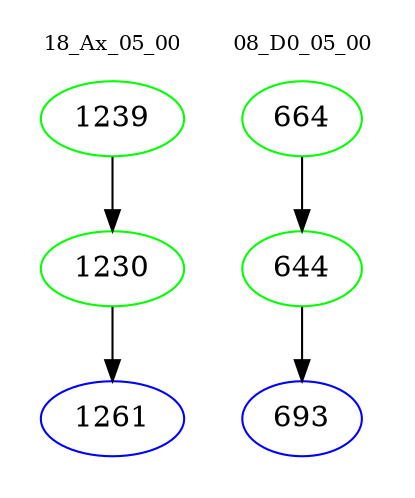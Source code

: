 digraph{
subgraph cluster_0 {
color = white
label = "18_Ax_05_00";
fontsize=10;
T0_1239 [label="1239", color="green"]
T0_1239 -> T0_1230 [color="black"]
T0_1230 [label="1230", color="green"]
T0_1230 -> T0_1261 [color="black"]
T0_1261 [label="1261", color="blue"]
}
subgraph cluster_1 {
color = white
label = "08_D0_05_00";
fontsize=10;
T1_664 [label="664", color="green"]
T1_664 -> T1_644 [color="black"]
T1_644 [label="644", color="green"]
T1_644 -> T1_693 [color="black"]
T1_693 [label="693", color="blue"]
}
}
